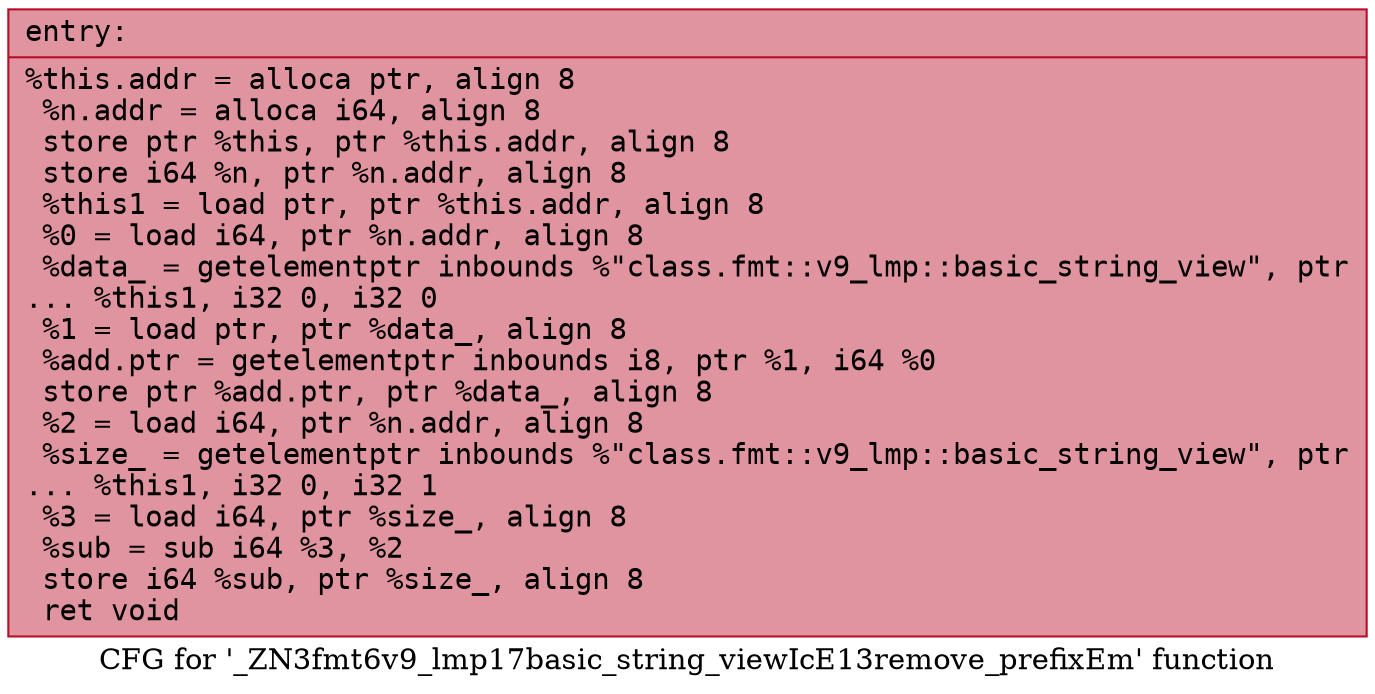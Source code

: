 digraph "CFG for '_ZN3fmt6v9_lmp17basic_string_viewIcE13remove_prefixEm' function" {
	label="CFG for '_ZN3fmt6v9_lmp17basic_string_viewIcE13remove_prefixEm' function";

	Node0x556bfea711e0 [shape=record,color="#b70d28ff", style=filled, fillcolor="#b70d2870" fontname="Courier",label="{entry:\l|  %this.addr = alloca ptr, align 8\l  %n.addr = alloca i64, align 8\l  store ptr %this, ptr %this.addr, align 8\l  store i64 %n, ptr %n.addr, align 8\l  %this1 = load ptr, ptr %this.addr, align 8\l  %0 = load i64, ptr %n.addr, align 8\l  %data_ = getelementptr inbounds %\"class.fmt::v9_lmp::basic_string_view\", ptr\l... %this1, i32 0, i32 0\l  %1 = load ptr, ptr %data_, align 8\l  %add.ptr = getelementptr inbounds i8, ptr %1, i64 %0\l  store ptr %add.ptr, ptr %data_, align 8\l  %2 = load i64, ptr %n.addr, align 8\l  %size_ = getelementptr inbounds %\"class.fmt::v9_lmp::basic_string_view\", ptr\l... %this1, i32 0, i32 1\l  %3 = load i64, ptr %size_, align 8\l  %sub = sub i64 %3, %2\l  store i64 %sub, ptr %size_, align 8\l  ret void\l}"];
}

